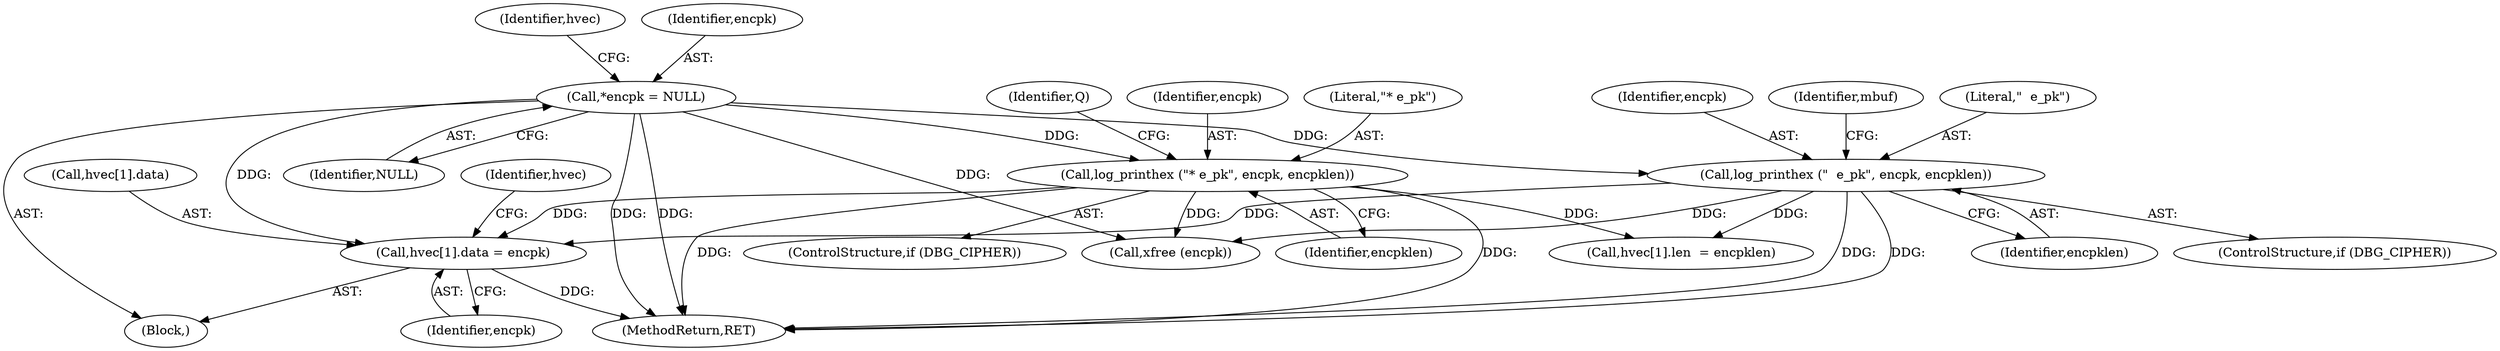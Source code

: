 digraph "0_gnupg_5a22de904a0a366ae79f03ff1e13a1232a89e26b@array" {
"1000459" [label="(Call,hvec[1].data = encpk)"];
"1000313" [label="(Call,log_printhex (\"  e_pk\", encpk, encpklen))"];
"1000139" [label="(Call,*encpk = NULL)"];
"1000267" [label="(Call,log_printhex (\"* e_pk\", encpk, encpklen))"];
"1000267" [label="(Call,log_printhex (\"* e_pk\", encpk, encpklen))"];
"1000473" [label="(Call,hvec[1].len  = encpklen)"];
"1000275" [label="(Identifier,Q)"];
"1000465" [label="(Identifier,encpk)"];
"1000270" [label="(Identifier,encpklen)"];
"1000313" [label="(Call,log_printhex (\"  e_pk\", encpk, encpklen))"];
"1000318" [label="(Identifier,mbuf)"];
"1000316" [label="(Identifier,encpklen)"];
"1000314" [label="(Literal,\"  e_pk\")"];
"1000459" [label="(Call,hvec[1].data = encpk)"];
"1000460" [label="(Call,hvec[1].data)"];
"1000315" [label="(Identifier,encpk)"];
"1000610" [label="(MethodReturn,RET)"];
"1000150" [label="(Identifier,hvec)"];
"1000265" [label="(ControlStructure,if (DBG_CIPHER))"];
"1000139" [label="(Call,*encpk = NULL)"];
"1000469" [label="(Identifier,hvec)"];
"1000604" [label="(Call,xfree (encpk))"];
"1000140" [label="(Identifier,encpk)"];
"1000269" [label="(Identifier,encpk)"];
"1000268" [label="(Literal,\"* e_pk\")"];
"1000141" [label="(Identifier,NULL)"];
"1000311" [label="(ControlStructure,if (DBG_CIPHER))"];
"1000118" [label="(Block,)"];
"1000459" -> "1000118"  [label="AST: "];
"1000459" -> "1000465"  [label="CFG: "];
"1000460" -> "1000459"  [label="AST: "];
"1000465" -> "1000459"  [label="AST: "];
"1000469" -> "1000459"  [label="CFG: "];
"1000459" -> "1000610"  [label="DDG: "];
"1000313" -> "1000459"  [label="DDG: "];
"1000267" -> "1000459"  [label="DDG: "];
"1000139" -> "1000459"  [label="DDG: "];
"1000313" -> "1000311"  [label="AST: "];
"1000313" -> "1000316"  [label="CFG: "];
"1000314" -> "1000313"  [label="AST: "];
"1000315" -> "1000313"  [label="AST: "];
"1000316" -> "1000313"  [label="AST: "];
"1000318" -> "1000313"  [label="CFG: "];
"1000313" -> "1000610"  [label="DDG: "];
"1000313" -> "1000610"  [label="DDG: "];
"1000139" -> "1000313"  [label="DDG: "];
"1000313" -> "1000473"  [label="DDG: "];
"1000313" -> "1000604"  [label="DDG: "];
"1000139" -> "1000118"  [label="AST: "];
"1000139" -> "1000141"  [label="CFG: "];
"1000140" -> "1000139"  [label="AST: "];
"1000141" -> "1000139"  [label="AST: "];
"1000150" -> "1000139"  [label="CFG: "];
"1000139" -> "1000610"  [label="DDG: "];
"1000139" -> "1000610"  [label="DDG: "];
"1000139" -> "1000267"  [label="DDG: "];
"1000139" -> "1000604"  [label="DDG: "];
"1000267" -> "1000265"  [label="AST: "];
"1000267" -> "1000270"  [label="CFG: "];
"1000268" -> "1000267"  [label="AST: "];
"1000269" -> "1000267"  [label="AST: "];
"1000270" -> "1000267"  [label="AST: "];
"1000275" -> "1000267"  [label="CFG: "];
"1000267" -> "1000610"  [label="DDG: "];
"1000267" -> "1000610"  [label="DDG: "];
"1000267" -> "1000473"  [label="DDG: "];
"1000267" -> "1000604"  [label="DDG: "];
}
